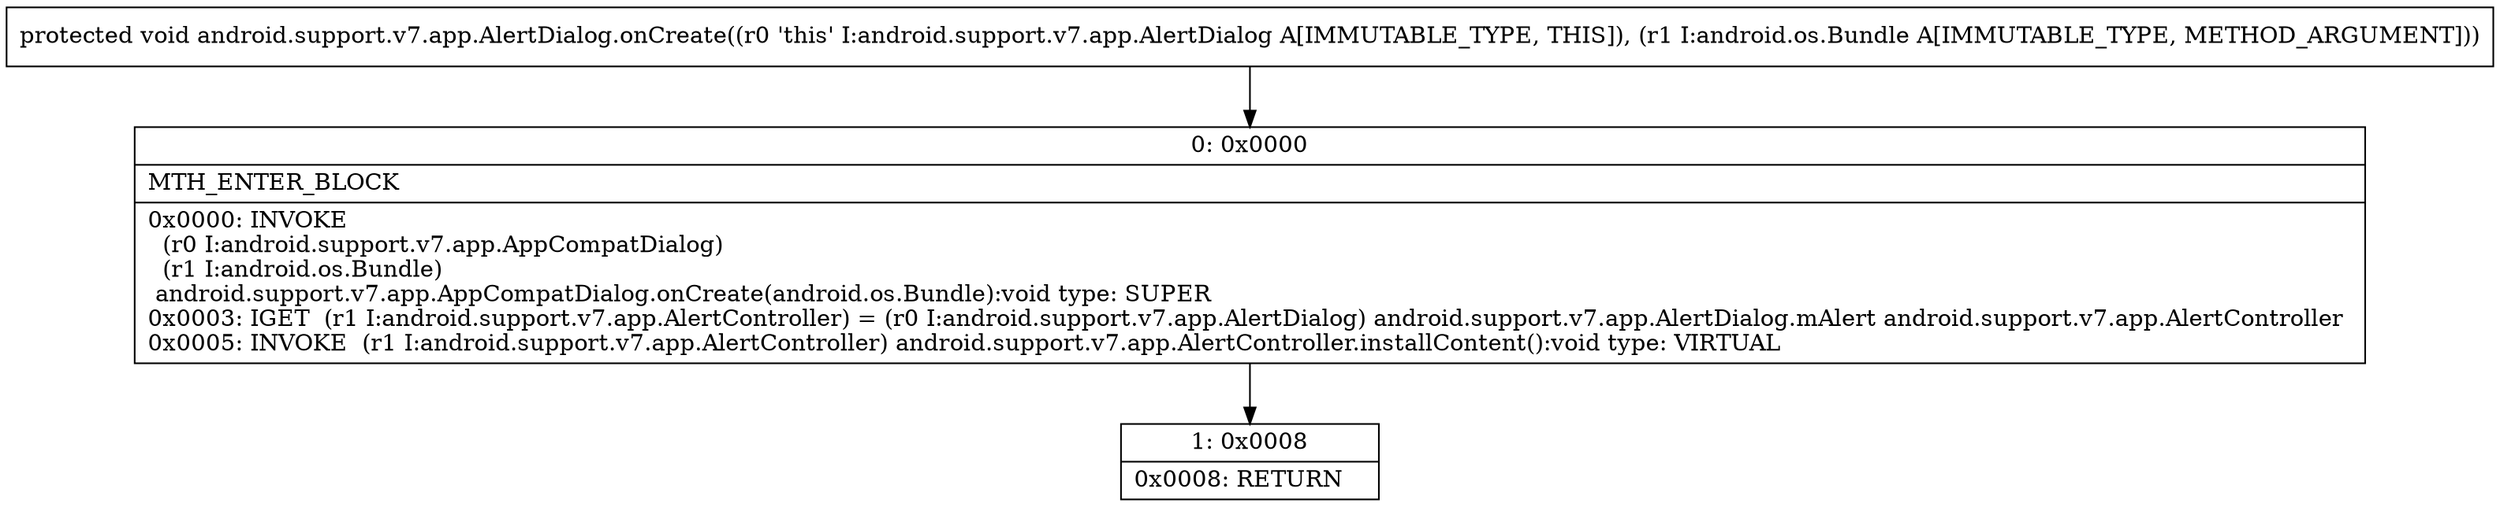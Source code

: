 digraph "CFG forandroid.support.v7.app.AlertDialog.onCreate(Landroid\/os\/Bundle;)V" {
Node_0 [shape=record,label="{0\:\ 0x0000|MTH_ENTER_BLOCK\l|0x0000: INVOKE  \l  (r0 I:android.support.v7.app.AppCompatDialog)\l  (r1 I:android.os.Bundle)\l android.support.v7.app.AppCompatDialog.onCreate(android.os.Bundle):void type: SUPER \l0x0003: IGET  (r1 I:android.support.v7.app.AlertController) = (r0 I:android.support.v7.app.AlertDialog) android.support.v7.app.AlertDialog.mAlert android.support.v7.app.AlertController \l0x0005: INVOKE  (r1 I:android.support.v7.app.AlertController) android.support.v7.app.AlertController.installContent():void type: VIRTUAL \l}"];
Node_1 [shape=record,label="{1\:\ 0x0008|0x0008: RETURN   \l}"];
MethodNode[shape=record,label="{protected void android.support.v7.app.AlertDialog.onCreate((r0 'this' I:android.support.v7.app.AlertDialog A[IMMUTABLE_TYPE, THIS]), (r1 I:android.os.Bundle A[IMMUTABLE_TYPE, METHOD_ARGUMENT])) }"];
MethodNode -> Node_0;
Node_0 -> Node_1;
}

